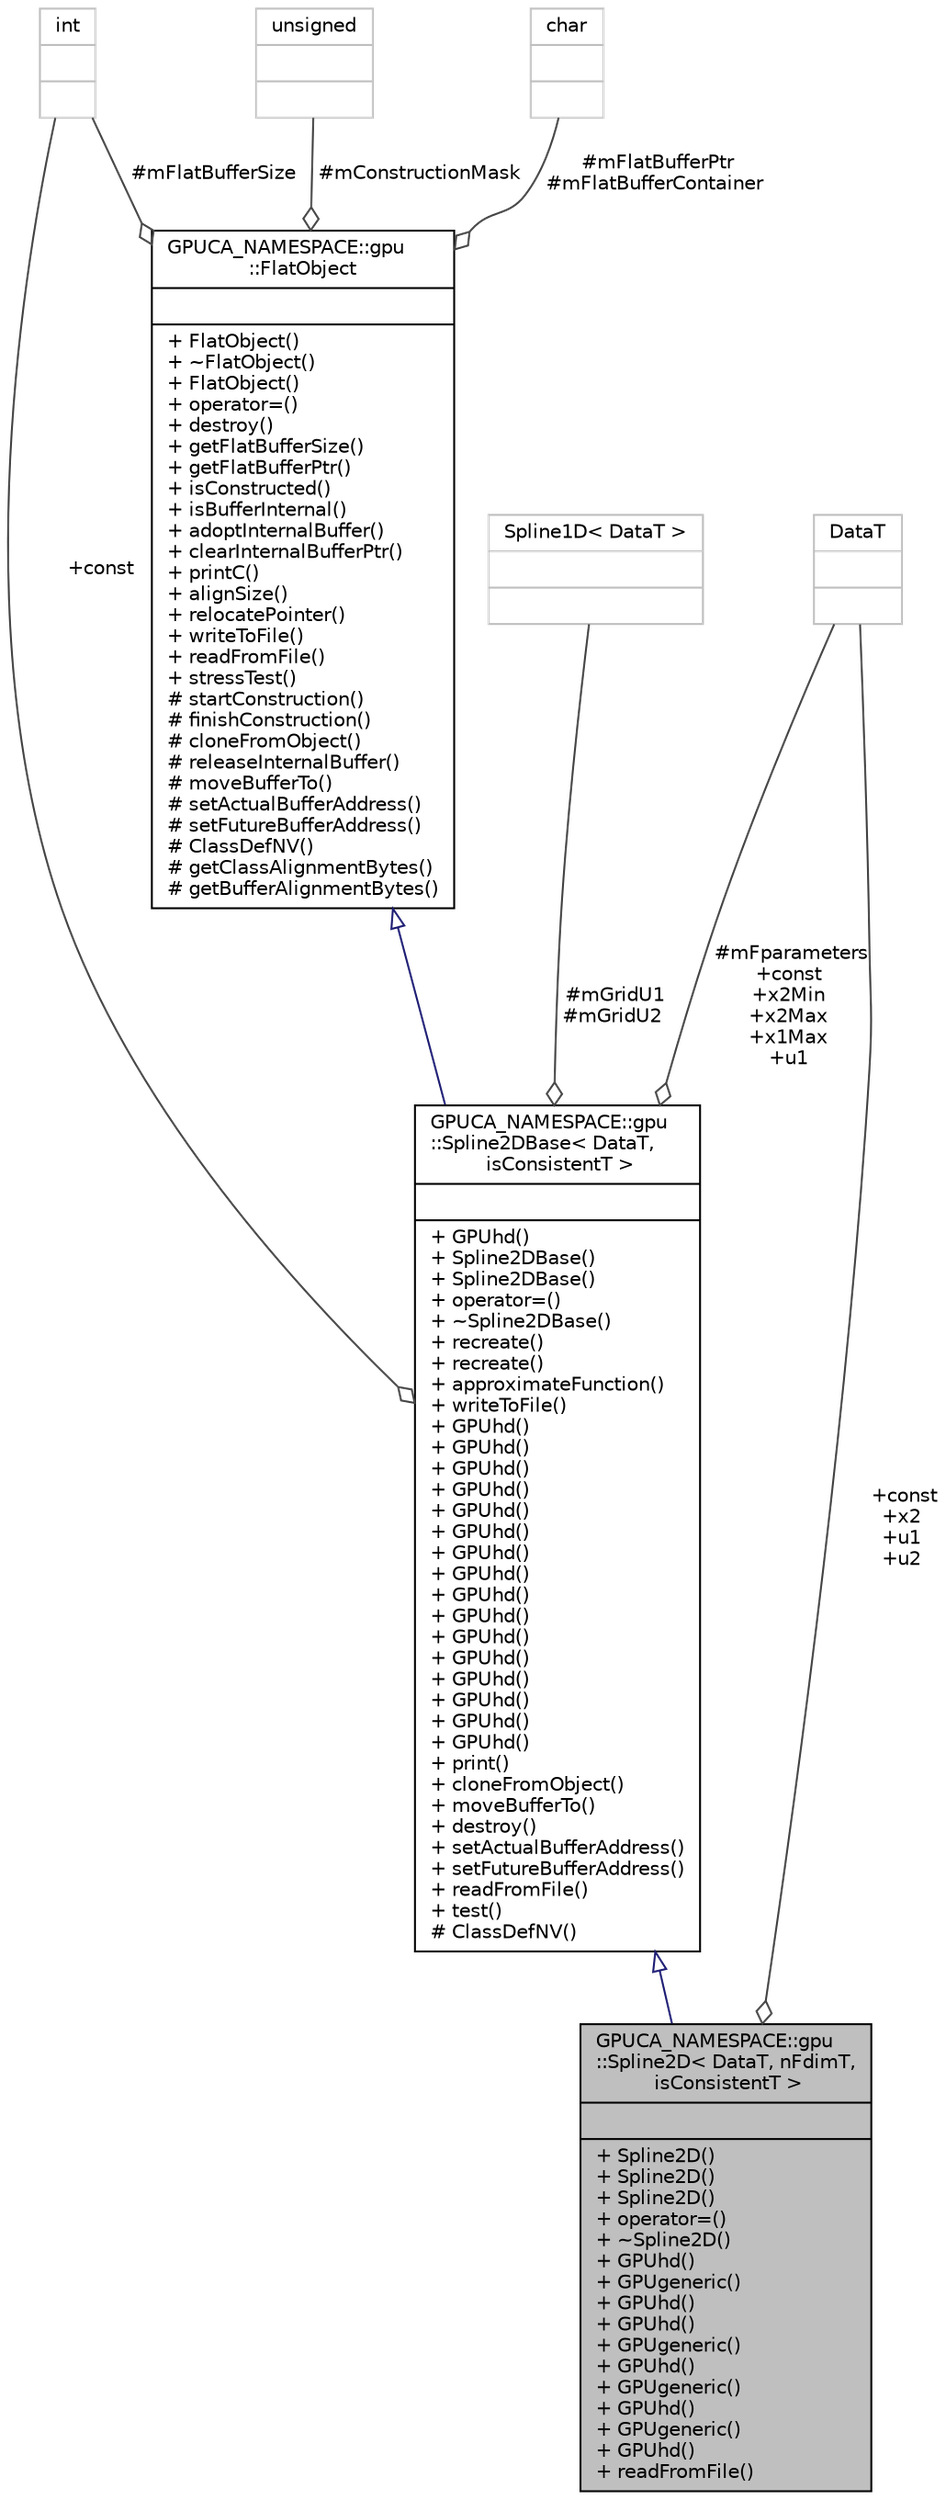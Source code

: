 digraph "GPUCA_NAMESPACE::gpu::Spline2D&lt; DataT, nFdimT, isConsistentT &gt;"
{
 // INTERACTIVE_SVG=YES
  bgcolor="transparent";
  edge [fontname="Helvetica",fontsize="10",labelfontname="Helvetica",labelfontsize="10"];
  node [fontname="Helvetica",fontsize="10",shape=record];
  Node4 [label="{GPUCA_NAMESPACE::gpu\l::Spline2D\< DataT, nFdimT,\l isConsistentT \>\n||+ Spline2D()\l+ Spline2D()\l+ Spline2D()\l+ operator=()\l+ ~Spline2D()\l+ GPUhd()\l+ GPUgeneric()\l+ GPUhd()\l+ GPUhd()\l+ GPUgeneric()\l+ GPUhd()\l+ GPUgeneric()\l+ GPUhd()\l+ GPUgeneric()\l+ GPUhd()\l+ readFromFile()\l}",height=0.2,width=0.4,color="black", fillcolor="grey75", style="filled", fontcolor="black"];
  Node5 -> Node4 [dir="back",color="midnightblue",fontsize="10",style="solid",arrowtail="onormal",fontname="Helvetica"];
  Node5 [label="{GPUCA_NAMESPACE::gpu\l::Spline2DBase\< DataT,\l isConsistentT \>\n||+ GPUhd()\l+ Spline2DBase()\l+ Spline2DBase()\l+ operator=()\l+ ~Spline2DBase()\l+ recreate()\l+ recreate()\l+ approximateFunction()\l+ writeToFile()\l+ GPUhd()\l+ GPUhd()\l+ GPUhd()\l+ GPUhd()\l+ GPUhd()\l+ GPUhd()\l+ GPUhd()\l+ GPUhd()\l+ GPUhd()\l+ GPUhd()\l+ GPUhd()\l+ GPUhd()\l+ GPUhd()\l+ GPUhd()\l+ GPUhd()\l+ GPUhd()\l+ print()\l+ cloneFromObject()\l+ moveBufferTo()\l+ destroy()\l+ setActualBufferAddress()\l+ setFutureBufferAddress()\l+ readFromFile()\l+ test()\l# ClassDefNV()\l}",height=0.2,width=0.4,color="black",URL="$df/d20/classGPUCA__NAMESPACE_1_1gpu_1_1Spline2DBase.html",tooltip="Base class to store data members and non-inline methods. "];
  Node6 -> Node5 [dir="back",color="midnightblue",fontsize="10",style="solid",arrowtail="onormal",fontname="Helvetica"];
  Node6 [label="{GPUCA_NAMESPACE::gpu\l::FlatObject\n||+ FlatObject()\l+ ~FlatObject()\l+ FlatObject()\l+ operator=()\l+ destroy()\l+ getFlatBufferSize()\l+ getFlatBufferPtr()\l+ isConstructed()\l+ isBufferInternal()\l+ adoptInternalBuffer()\l+ clearInternalBufferPtr()\l+ printC()\l+ alignSize()\l+ relocatePointer()\l+ writeToFile()\l+ readFromFile()\l+ stressTest()\l# startConstruction()\l# finishConstruction()\l# cloneFromObject()\l# releaseInternalBuffer()\l# moveBufferTo()\l# setActualBufferAddress()\l# setFutureBufferAddress()\l# ClassDefNV()\l# getClassAlignmentBytes()\l# getBufferAlignmentBytes()\l}",height=0.2,width=0.4,color="black",URL="$dc/d5e/classGPUCA__NAMESPACE_1_1gpu_1_1FlatObject.html",tooltip="GPUCA_GPUCODE. "];
  Node7 -> Node6 [color="grey25",fontsize="10",style="solid",label=" #mFlatBufferPtr\n#mFlatBufferContainer" ,arrowhead="odiamond",fontname="Helvetica"];
  Node7 [label="{char\n||}",height=0.2,width=0.4,color="grey75"];
  Node8 -> Node6 [color="grey25",fontsize="10",style="solid",label=" #mFlatBufferSize" ,arrowhead="odiamond",fontname="Helvetica"];
  Node8 [label="{int\n||}",height=0.2,width=0.4,color="grey75"];
  Node9 -> Node6 [color="grey25",fontsize="10",style="solid",label=" #mConstructionMask" ,arrowhead="odiamond",fontname="Helvetica"];
  Node9 [label="{unsigned\n||}",height=0.2,width=0.4,color="grey75"];
  Node10 -> Node5 [color="grey25",fontsize="10",style="solid",label=" #mFparameters\n+const\n+x2Min\n+x2Max\n+x1Max\n+u1" ,arrowhead="odiamond",fontname="Helvetica"];
  Node10 [label="{DataT\n||}",height=0.2,width=0.4,color="grey75"];
  Node11 -> Node5 [color="grey25",fontsize="10",style="solid",label=" #mGridU1\n#mGridU2" ,arrowhead="odiamond",fontname="Helvetica"];
  Node11 [label="{Spline1D\< DataT \>\n||}",height=0.2,width=0.4,color="grey75"];
  Node8 -> Node5 [color="grey25",fontsize="10",style="solid",label=" +const" ,arrowhead="odiamond",fontname="Helvetica"];
  Node10 -> Node4 [color="grey25",fontsize="10",style="solid",label=" +const\n+x2\n+u1\n+u2" ,arrowhead="odiamond",fontname="Helvetica"];
}
